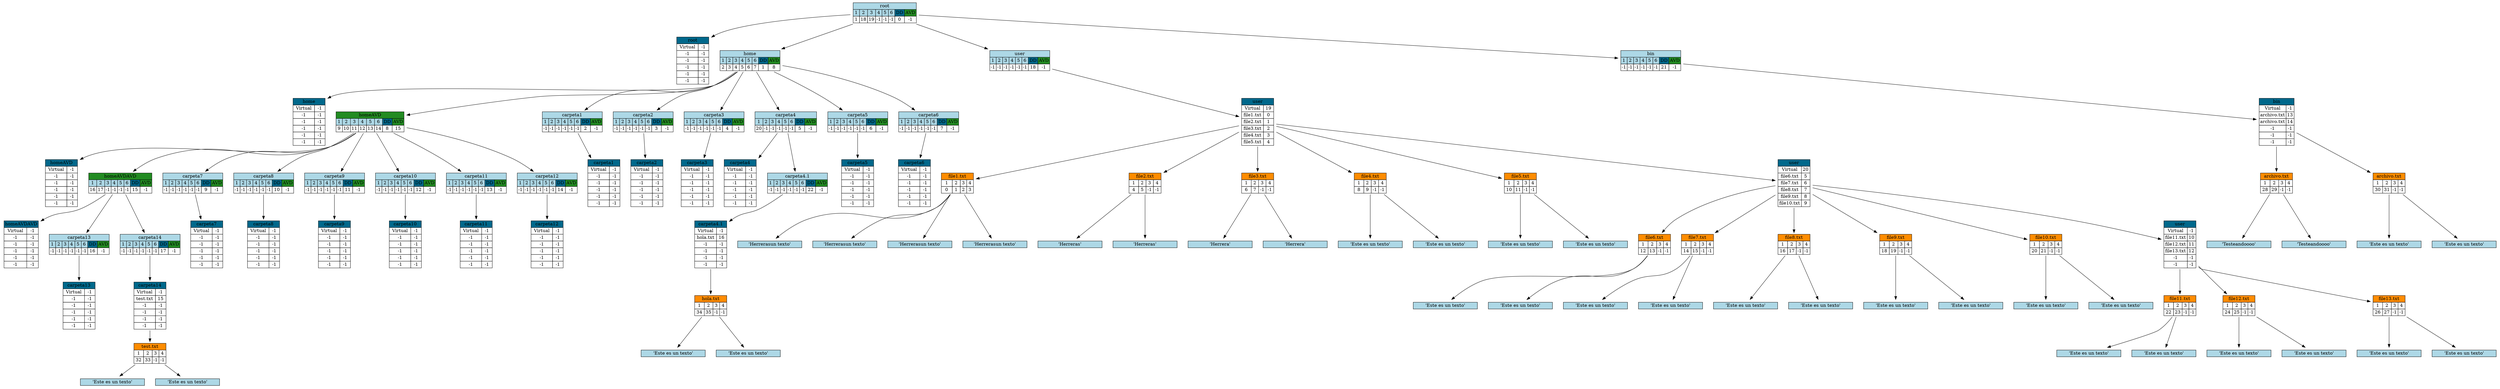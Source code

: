 digraph G{ 
node [shape=plaintext]
tbl0[label=<
<table border='0' cellborder='1' cellspacing='0'>
<tr>
<td colspan='8' bgcolor= 'lightblue' >root</td>
</tr>
<tr>
<td bgcolor='lightblue' width='20' >1</td>
<td bgcolor='lightblue' width='20' >2</td>
<td bgcolor='lightblue' width='20' >3</td>
<td bgcolor='lightblue' width='20' >4</td>
<td bgcolor='lightblue' width='20' >5</td>
<td bgcolor='lightblue' width='20' >6</td>
<td bgcolor='deepskyblue4' width='30' >DD</td>
<td bgcolor='forestgreen' width='20' >AVD</td>
</tr>
<tr>
<td width='20'>1</td>
<td width='20'>18</td>
<td width='20'>19</td>
<td width='20'>-1</td>
<td width='20'>-1</td>
<td width='20'>-1</td>
<td width='20'>0</td>
<td width='20'>-1</td>
</tr>
</table>
>];
tbl0->tbl0DD
tbl0DD[label=<
<table border='0' cellborder='1' cellspacing='0'>
<tr><td bgcolor='deepskyblue4' width='100' colspan='2'>root</td>
</tr>
<tr>
<td>Virtual</td>
<td>-1</td>
</tr>
<tr>
<td>-1</td>
<td>-1</td>
</tr>
<tr>
<td>-1</td>
<td>-1</td>
</tr>
<tr>
<td>-1</td>
<td>-1</td>
</tr>
<tr>
<td>-1</td>
<td>-1</td>
</tr>
<tr>
<td>-1</td>
<td>-1</td>
</tr>
</table>
>];
tbl0->tbl1
tbl1[label=<
<table border='0' cellborder='1' cellspacing='0'>
<tr>
<td colspan='8' bgcolor= 'lightblue' >home</td>
</tr>
<tr>
<td bgcolor='lightblue' width='20' >1</td>
<td bgcolor='lightblue' width='20' >2</td>
<td bgcolor='lightblue' width='20' >3</td>
<td bgcolor='lightblue' width='20' >4</td>
<td bgcolor='lightblue' width='20' >5</td>
<td bgcolor='lightblue' width='20' >6</td>
<td bgcolor='deepskyblue4' width='30' >DD</td>
<td bgcolor='forestgreen' width='20' >AVD</td>
</tr>
<tr>
<td width='20'>2</td>
<td width='20'>3</td>
<td width='20'>4</td>
<td width='20'>5</td>
<td width='20'>6</td>
<td width='20'>7</td>
<td width='20'>1</td>
<td width='20'>8</td>
</tr>
</table>
>];
tbl1->tbl1DD
tbl1DD[label=<
<table border='0' cellborder='1' cellspacing='0'>
<tr><td bgcolor='deepskyblue4' width='100' colspan='2'>home</td>
</tr>
<tr>
<td>Virtual</td>
<td>-1</td>
</tr>
<tr>
<td>-1</td>
<td>-1</td>
</tr>
<tr>
<td>-1</td>
<td>-1</td>
</tr>
<tr>
<td>-1</td>
<td>-1</td>
</tr>
<tr>
<td>-1</td>
<td>-1</td>
</tr>
<tr>
<td>-1</td>
<td>-1</td>
</tr>
</table>
>];
tbl1->tbl8
tbl8[label=<
<table border='0' cellborder='1' cellspacing='0'>
<tr>
<td colspan='8' bgcolor= 'forestgreen' >homeAVD</td>
</tr>
<tr>
<td bgcolor='lightblue' width='20' >1</td>
<td bgcolor='lightblue' width='20' >2</td>
<td bgcolor='lightblue' width='20' >3</td>
<td bgcolor='lightblue' width='20' >4</td>
<td bgcolor='lightblue' width='20' >5</td>
<td bgcolor='lightblue' width='20' >6</td>
<td bgcolor='deepskyblue4' width='30' >DD</td>
<td bgcolor='forestgreen' width='20' >AVD</td>
</tr>
<tr>
<td width='20'>9</td>
<td width='20'>10</td>
<td width='20'>11</td>
<td width='20'>12</td>
<td width='20'>13</td>
<td width='20'>14</td>
<td width='20'>8</td>
<td width='20'>15</td>
</tr>
</table>
>];
tbl8->tbl8DD
tbl8DD[label=<
<table border='0' cellborder='1' cellspacing='0'>
<tr><td bgcolor='deepskyblue4' width='100' colspan='2'>homeAVD</td>
</tr>
<tr>
<td>Virtual</td>
<td>-1</td>
</tr>
<tr>
<td>-1</td>
<td>-1</td>
</tr>
<tr>
<td>-1</td>
<td>-1</td>
</tr>
<tr>
<td>-1</td>
<td>-1</td>
</tr>
<tr>
<td>-1</td>
<td>-1</td>
</tr>
<tr>
<td>-1</td>
<td>-1</td>
</tr>
</table>
>];
tbl8->tbl15
tbl15[label=<
<table border='0' cellborder='1' cellspacing='0'>
<tr>
<td colspan='8' bgcolor= 'forestgreen' >homeAVDAVD</td>
</tr>
<tr>
<td bgcolor='lightblue' width='20' >1</td>
<td bgcolor='lightblue' width='20' >2</td>
<td bgcolor='lightblue' width='20' >3</td>
<td bgcolor='lightblue' width='20' >4</td>
<td bgcolor='lightblue' width='20' >5</td>
<td bgcolor='lightblue' width='20' >6</td>
<td bgcolor='deepskyblue4' width='30' >DD</td>
<td bgcolor='forestgreen' width='20' >AVD</td>
</tr>
<tr>
<td width='20'>16</td>
<td width='20'>17</td>
<td width='20'>-1</td>
<td width='20'>-1</td>
<td width='20'>-1</td>
<td width='20'>-1</td>
<td width='20'>15</td>
<td width='20'>-1</td>
</tr>
</table>
>];
tbl15->tbl15DD
tbl15DD[label=<
<table border='0' cellborder='1' cellspacing='0'>
<tr><td bgcolor='deepskyblue4' width='100' colspan='2'>homeAVDAVD</td>
</tr>
<tr>
<td>Virtual</td>
<td>-1</td>
</tr>
<tr>
<td>-1</td>
<td>-1</td>
</tr>
<tr>
<td>-1</td>
<td>-1</td>
</tr>
<tr>
<td>-1</td>
<td>-1</td>
</tr>
<tr>
<td>-1</td>
<td>-1</td>
</tr>
<tr>
<td>-1</td>
<td>-1</td>
</tr>
</table>
>];
tbl15->tbl16
tbl16[label=<
<table border='0' cellborder='1' cellspacing='0'>
<tr>
<td colspan='8' bgcolor= 'lightblue' >carpeta13</td>
</tr>
<tr>
<td bgcolor='lightblue' width='20' >1</td>
<td bgcolor='lightblue' width='20' >2</td>
<td bgcolor='lightblue' width='20' >3</td>
<td bgcolor='lightblue' width='20' >4</td>
<td bgcolor='lightblue' width='20' >5</td>
<td bgcolor='lightblue' width='20' >6</td>
<td bgcolor='deepskyblue4' width='30' >DD</td>
<td bgcolor='forestgreen' width='20' >AVD</td>
</tr>
<tr>
<td width='20'>-1</td>
<td width='20'>-1</td>
<td width='20'>-1</td>
<td width='20'>-1</td>
<td width='20'>-1</td>
<td width='20'>-1</td>
<td width='20'>16</td>
<td width='20'>-1</td>
</tr>
</table>
>];
tbl16->tbl16DD
tbl16DD[label=<
<table border='0' cellborder='1' cellspacing='0'>
<tr><td bgcolor='deepskyblue4' width='100' colspan='2'>carpeta13</td>
</tr>
<tr>
<td>Virtual</td>
<td>-1</td>
</tr>
<tr>
<td>-1</td>
<td>-1</td>
</tr>
<tr>
<td>-1</td>
<td>-1</td>
</tr>
<tr>
<td>-1</td>
<td>-1</td>
</tr>
<tr>
<td>-1</td>
<td>-1</td>
</tr>
<tr>
<td>-1</td>
<td>-1</td>
</tr>
</table>
>];
tbl15->tbl17
tbl17[label=<
<table border='0' cellborder='1' cellspacing='0'>
<tr>
<td colspan='8' bgcolor= 'lightblue' >carpeta14</td>
</tr>
<tr>
<td bgcolor='lightblue' width='20' >1</td>
<td bgcolor='lightblue' width='20' >2</td>
<td bgcolor='lightblue' width='20' >3</td>
<td bgcolor='lightblue' width='20' >4</td>
<td bgcolor='lightblue' width='20' >5</td>
<td bgcolor='lightblue' width='20' >6</td>
<td bgcolor='deepskyblue4' width='30' >DD</td>
<td bgcolor='forestgreen' width='20' >AVD</td>
</tr>
<tr>
<td width='20'>-1</td>
<td width='20'>-1</td>
<td width='20'>-1</td>
<td width='20'>-1</td>
<td width='20'>-1</td>
<td width='20'>-1</td>
<td width='20'>17</td>
<td width='20'>-1</td>
</tr>
</table>
>];
tbl17->tbl17DD
tbl17DD[label=<
<table border='0' cellborder='1' cellspacing='0'>
<tr><td bgcolor='deepskyblue4' width='100' colspan='2'>carpeta14</td>
</tr>
<tr>
<td>Virtual</td>
<td>-1</td>
</tr>
<tr>
<td>test.txt</td>
<td>15</td>
</tr>
<tr>
<td>-1</td>
<td>-1</td>
</tr>
<tr>
<td>-1</td>
<td>-1</td>
</tr>
<tr>
<td>-1</td>
<td>-1</td>
</tr>
<tr>
<td>-1</td>
<td>-1</td>
</tr>
</table>
>];
tbl17DD->tblInodo15
tblInodo15[label=<
<table border='0' cellborder='1' cellspacing='0'>
<tr><td bgcolor='darkorange' width='100' colspan='4'>test.txt</td>
</tr>
<tr>
<td>1</td>
<td>2</td>
<td>3</td>
<td>4</td>
</tr>
<tr>
<td>32</td><td>33</td><td>-1</td><td>-1</td></tr>
</table>
>];tblInodo15->tblBloque32
tblBloque32[label=<
<table border='0' cellborder='1' cellspacing='0'>
<tr>
<td width='200' bgcolor= 'lightblue' >'Este es un texto'</td>
</tr>
</table>
>];
tblInodo15->tblBloque33
tblBloque33[label=<
<table border='0' cellborder='1' cellspacing='0'>
<tr>
<td width='200' bgcolor= 'lightblue' >'Este es un texto'</td>
</tr>
</table>
>];
tbl8->tbl9
tbl9[label=<
<table border='0' cellborder='1' cellspacing='0'>
<tr>
<td colspan='8' bgcolor= 'lightblue' >carpeta7</td>
</tr>
<tr>
<td bgcolor='lightblue' width='20' >1</td>
<td bgcolor='lightblue' width='20' >2</td>
<td bgcolor='lightblue' width='20' >3</td>
<td bgcolor='lightblue' width='20' >4</td>
<td bgcolor='lightblue' width='20' >5</td>
<td bgcolor='lightblue' width='20' >6</td>
<td bgcolor='deepskyblue4' width='30' >DD</td>
<td bgcolor='forestgreen' width='20' >AVD</td>
</tr>
<tr>
<td width='20'>-1</td>
<td width='20'>-1</td>
<td width='20'>-1</td>
<td width='20'>-1</td>
<td width='20'>-1</td>
<td width='20'>-1</td>
<td width='20'>9</td>
<td width='20'>-1</td>
</tr>
</table>
>];
tbl9->tbl9DD
tbl9DD[label=<
<table border='0' cellborder='1' cellspacing='0'>
<tr><td bgcolor='deepskyblue4' width='100' colspan='2'>carpeta7</td>
</tr>
<tr>
<td>Virtual</td>
<td>-1</td>
</tr>
<tr>
<td>-1</td>
<td>-1</td>
</tr>
<tr>
<td>-1</td>
<td>-1</td>
</tr>
<tr>
<td>-1</td>
<td>-1</td>
</tr>
<tr>
<td>-1</td>
<td>-1</td>
</tr>
<tr>
<td>-1</td>
<td>-1</td>
</tr>
</table>
>];
tbl8->tbl10
tbl10[label=<
<table border='0' cellborder='1' cellspacing='0'>
<tr>
<td colspan='8' bgcolor= 'lightblue' >carpeta8</td>
</tr>
<tr>
<td bgcolor='lightblue' width='20' >1</td>
<td bgcolor='lightblue' width='20' >2</td>
<td bgcolor='lightblue' width='20' >3</td>
<td bgcolor='lightblue' width='20' >4</td>
<td bgcolor='lightblue' width='20' >5</td>
<td bgcolor='lightblue' width='20' >6</td>
<td bgcolor='deepskyblue4' width='30' >DD</td>
<td bgcolor='forestgreen' width='20' >AVD</td>
</tr>
<tr>
<td width='20'>-1</td>
<td width='20'>-1</td>
<td width='20'>-1</td>
<td width='20'>-1</td>
<td width='20'>-1</td>
<td width='20'>-1</td>
<td width='20'>10</td>
<td width='20'>-1</td>
</tr>
</table>
>];
tbl10->tbl10DD
tbl10DD[label=<
<table border='0' cellborder='1' cellspacing='0'>
<tr><td bgcolor='deepskyblue4' width='100' colspan='2'>carpeta8</td>
</tr>
<tr>
<td>Virtual</td>
<td>-1</td>
</tr>
<tr>
<td>-1</td>
<td>-1</td>
</tr>
<tr>
<td>-1</td>
<td>-1</td>
</tr>
<tr>
<td>-1</td>
<td>-1</td>
</tr>
<tr>
<td>-1</td>
<td>-1</td>
</tr>
<tr>
<td>-1</td>
<td>-1</td>
</tr>
</table>
>];
tbl8->tbl11
tbl11[label=<
<table border='0' cellborder='1' cellspacing='0'>
<tr>
<td colspan='8' bgcolor= 'lightblue' >carpeta9</td>
</tr>
<tr>
<td bgcolor='lightblue' width='20' >1</td>
<td bgcolor='lightblue' width='20' >2</td>
<td bgcolor='lightblue' width='20' >3</td>
<td bgcolor='lightblue' width='20' >4</td>
<td bgcolor='lightblue' width='20' >5</td>
<td bgcolor='lightblue' width='20' >6</td>
<td bgcolor='deepskyblue4' width='30' >DD</td>
<td bgcolor='forestgreen' width='20' >AVD</td>
</tr>
<tr>
<td width='20'>-1</td>
<td width='20'>-1</td>
<td width='20'>-1</td>
<td width='20'>-1</td>
<td width='20'>-1</td>
<td width='20'>-1</td>
<td width='20'>11</td>
<td width='20'>-1</td>
</tr>
</table>
>];
tbl11->tbl11DD
tbl11DD[label=<
<table border='0' cellborder='1' cellspacing='0'>
<tr><td bgcolor='deepskyblue4' width='100' colspan='2'>carpeta9</td>
</tr>
<tr>
<td>Virtual</td>
<td>-1</td>
</tr>
<tr>
<td>-1</td>
<td>-1</td>
</tr>
<tr>
<td>-1</td>
<td>-1</td>
</tr>
<tr>
<td>-1</td>
<td>-1</td>
</tr>
<tr>
<td>-1</td>
<td>-1</td>
</tr>
<tr>
<td>-1</td>
<td>-1</td>
</tr>
</table>
>];
tbl8->tbl12
tbl12[label=<
<table border='0' cellborder='1' cellspacing='0'>
<tr>
<td colspan='8' bgcolor= 'lightblue' >carpeta10</td>
</tr>
<tr>
<td bgcolor='lightblue' width='20' >1</td>
<td bgcolor='lightblue' width='20' >2</td>
<td bgcolor='lightblue' width='20' >3</td>
<td bgcolor='lightblue' width='20' >4</td>
<td bgcolor='lightblue' width='20' >5</td>
<td bgcolor='lightblue' width='20' >6</td>
<td bgcolor='deepskyblue4' width='30' >DD</td>
<td bgcolor='forestgreen' width='20' >AVD</td>
</tr>
<tr>
<td width='20'>-1</td>
<td width='20'>-1</td>
<td width='20'>-1</td>
<td width='20'>-1</td>
<td width='20'>-1</td>
<td width='20'>-1</td>
<td width='20'>12</td>
<td width='20'>-1</td>
</tr>
</table>
>];
tbl12->tbl12DD
tbl12DD[label=<
<table border='0' cellborder='1' cellspacing='0'>
<tr><td bgcolor='deepskyblue4' width='100' colspan='2'>carpeta10</td>
</tr>
<tr>
<td>Virtual</td>
<td>-1</td>
</tr>
<tr>
<td>-1</td>
<td>-1</td>
</tr>
<tr>
<td>-1</td>
<td>-1</td>
</tr>
<tr>
<td>-1</td>
<td>-1</td>
</tr>
<tr>
<td>-1</td>
<td>-1</td>
</tr>
<tr>
<td>-1</td>
<td>-1</td>
</tr>
</table>
>];
tbl8->tbl13
tbl13[label=<
<table border='0' cellborder='1' cellspacing='0'>
<tr>
<td colspan='8' bgcolor= 'lightblue' >carpeta11</td>
</tr>
<tr>
<td bgcolor='lightblue' width='20' >1</td>
<td bgcolor='lightblue' width='20' >2</td>
<td bgcolor='lightblue' width='20' >3</td>
<td bgcolor='lightblue' width='20' >4</td>
<td bgcolor='lightblue' width='20' >5</td>
<td bgcolor='lightblue' width='20' >6</td>
<td bgcolor='deepskyblue4' width='30' >DD</td>
<td bgcolor='forestgreen' width='20' >AVD</td>
</tr>
<tr>
<td width='20'>-1</td>
<td width='20'>-1</td>
<td width='20'>-1</td>
<td width='20'>-1</td>
<td width='20'>-1</td>
<td width='20'>-1</td>
<td width='20'>13</td>
<td width='20'>-1</td>
</tr>
</table>
>];
tbl13->tbl13DD
tbl13DD[label=<
<table border='0' cellborder='1' cellspacing='0'>
<tr><td bgcolor='deepskyblue4' width='100' colspan='2'>carpeta11</td>
</tr>
<tr>
<td>Virtual</td>
<td>-1</td>
</tr>
<tr>
<td>-1</td>
<td>-1</td>
</tr>
<tr>
<td>-1</td>
<td>-1</td>
</tr>
<tr>
<td>-1</td>
<td>-1</td>
</tr>
<tr>
<td>-1</td>
<td>-1</td>
</tr>
<tr>
<td>-1</td>
<td>-1</td>
</tr>
</table>
>];
tbl8->tbl14
tbl14[label=<
<table border='0' cellborder='1' cellspacing='0'>
<tr>
<td colspan='8' bgcolor= 'lightblue' >carpeta12</td>
</tr>
<tr>
<td bgcolor='lightblue' width='20' >1</td>
<td bgcolor='lightblue' width='20' >2</td>
<td bgcolor='lightblue' width='20' >3</td>
<td bgcolor='lightblue' width='20' >4</td>
<td bgcolor='lightblue' width='20' >5</td>
<td bgcolor='lightblue' width='20' >6</td>
<td bgcolor='deepskyblue4' width='30' >DD</td>
<td bgcolor='forestgreen' width='20' >AVD</td>
</tr>
<tr>
<td width='20'>-1</td>
<td width='20'>-1</td>
<td width='20'>-1</td>
<td width='20'>-1</td>
<td width='20'>-1</td>
<td width='20'>-1</td>
<td width='20'>14</td>
<td width='20'>-1</td>
</tr>
</table>
>];
tbl14->tbl14DD
tbl14DD[label=<
<table border='0' cellborder='1' cellspacing='0'>
<tr><td bgcolor='deepskyblue4' width='100' colspan='2'>carpeta12</td>
</tr>
<tr>
<td>Virtual</td>
<td>-1</td>
</tr>
<tr>
<td>-1</td>
<td>-1</td>
</tr>
<tr>
<td>-1</td>
<td>-1</td>
</tr>
<tr>
<td>-1</td>
<td>-1</td>
</tr>
<tr>
<td>-1</td>
<td>-1</td>
</tr>
<tr>
<td>-1</td>
<td>-1</td>
</tr>
</table>
>];
tbl1->tbl2
tbl2[label=<
<table border='0' cellborder='1' cellspacing='0'>
<tr>
<td colspan='8' bgcolor= 'lightblue' >carpeta1</td>
</tr>
<tr>
<td bgcolor='lightblue' width='20' >1</td>
<td bgcolor='lightblue' width='20' >2</td>
<td bgcolor='lightblue' width='20' >3</td>
<td bgcolor='lightblue' width='20' >4</td>
<td bgcolor='lightblue' width='20' >5</td>
<td bgcolor='lightblue' width='20' >6</td>
<td bgcolor='deepskyblue4' width='30' >DD</td>
<td bgcolor='forestgreen' width='20' >AVD</td>
</tr>
<tr>
<td width='20'>-1</td>
<td width='20'>-1</td>
<td width='20'>-1</td>
<td width='20'>-1</td>
<td width='20'>-1</td>
<td width='20'>-1</td>
<td width='20'>2</td>
<td width='20'>-1</td>
</tr>
</table>
>];
tbl2->tbl2DD
tbl2DD[label=<
<table border='0' cellborder='1' cellspacing='0'>
<tr><td bgcolor='deepskyblue4' width='100' colspan='2'>carpeta1</td>
</tr>
<tr>
<td>Virtual</td>
<td>-1</td>
</tr>
<tr>
<td>-1</td>
<td>-1</td>
</tr>
<tr>
<td>-1</td>
<td>-1</td>
</tr>
<tr>
<td>-1</td>
<td>-1</td>
</tr>
<tr>
<td>-1</td>
<td>-1</td>
</tr>
<tr>
<td>-1</td>
<td>-1</td>
</tr>
</table>
>];
tbl1->tbl3
tbl3[label=<
<table border='0' cellborder='1' cellspacing='0'>
<tr>
<td colspan='8' bgcolor= 'lightblue' >carpeta2</td>
</tr>
<tr>
<td bgcolor='lightblue' width='20' >1</td>
<td bgcolor='lightblue' width='20' >2</td>
<td bgcolor='lightblue' width='20' >3</td>
<td bgcolor='lightblue' width='20' >4</td>
<td bgcolor='lightblue' width='20' >5</td>
<td bgcolor='lightblue' width='20' >6</td>
<td bgcolor='deepskyblue4' width='30' >DD</td>
<td bgcolor='forestgreen' width='20' >AVD</td>
</tr>
<tr>
<td width='20'>-1</td>
<td width='20'>-1</td>
<td width='20'>-1</td>
<td width='20'>-1</td>
<td width='20'>-1</td>
<td width='20'>-1</td>
<td width='20'>3</td>
<td width='20'>-1</td>
</tr>
</table>
>];
tbl3->tbl3DD
tbl3DD[label=<
<table border='0' cellborder='1' cellspacing='0'>
<tr><td bgcolor='deepskyblue4' width='100' colspan='2'>carpeta2</td>
</tr>
<tr>
<td>Virtual</td>
<td>-1</td>
</tr>
<tr>
<td>-1</td>
<td>-1</td>
</tr>
<tr>
<td>-1</td>
<td>-1</td>
</tr>
<tr>
<td>-1</td>
<td>-1</td>
</tr>
<tr>
<td>-1</td>
<td>-1</td>
</tr>
<tr>
<td>-1</td>
<td>-1</td>
</tr>
</table>
>];
tbl1->tbl4
tbl4[label=<
<table border='0' cellborder='1' cellspacing='0'>
<tr>
<td colspan='8' bgcolor= 'lightblue' >carpeta3</td>
</tr>
<tr>
<td bgcolor='lightblue' width='20' >1</td>
<td bgcolor='lightblue' width='20' >2</td>
<td bgcolor='lightblue' width='20' >3</td>
<td bgcolor='lightblue' width='20' >4</td>
<td bgcolor='lightblue' width='20' >5</td>
<td bgcolor='lightblue' width='20' >6</td>
<td bgcolor='deepskyblue4' width='30' >DD</td>
<td bgcolor='forestgreen' width='20' >AVD</td>
</tr>
<tr>
<td width='20'>-1</td>
<td width='20'>-1</td>
<td width='20'>-1</td>
<td width='20'>-1</td>
<td width='20'>-1</td>
<td width='20'>-1</td>
<td width='20'>4</td>
<td width='20'>-1</td>
</tr>
</table>
>];
tbl4->tbl4DD
tbl4DD[label=<
<table border='0' cellborder='1' cellspacing='0'>
<tr><td bgcolor='deepskyblue4' width='100' colspan='2'>carpeta3</td>
</tr>
<tr>
<td>Virtual</td>
<td>-1</td>
</tr>
<tr>
<td>-1</td>
<td>-1</td>
</tr>
<tr>
<td>-1</td>
<td>-1</td>
</tr>
<tr>
<td>-1</td>
<td>-1</td>
</tr>
<tr>
<td>-1</td>
<td>-1</td>
</tr>
<tr>
<td>-1</td>
<td>-1</td>
</tr>
</table>
>];
tbl1->tbl5
tbl5[label=<
<table border='0' cellborder='1' cellspacing='0'>
<tr>
<td colspan='8' bgcolor= 'lightblue' >carpeta4</td>
</tr>
<tr>
<td bgcolor='lightblue' width='20' >1</td>
<td bgcolor='lightblue' width='20' >2</td>
<td bgcolor='lightblue' width='20' >3</td>
<td bgcolor='lightblue' width='20' >4</td>
<td bgcolor='lightblue' width='20' >5</td>
<td bgcolor='lightblue' width='20' >6</td>
<td bgcolor='deepskyblue4' width='30' >DD</td>
<td bgcolor='forestgreen' width='20' >AVD</td>
</tr>
<tr>
<td width='20'>20</td>
<td width='20'>-1</td>
<td width='20'>-1</td>
<td width='20'>-1</td>
<td width='20'>-1</td>
<td width='20'>-1</td>
<td width='20'>5</td>
<td width='20'>-1</td>
</tr>
</table>
>];
tbl5->tbl5DD
tbl5DD[label=<
<table border='0' cellborder='1' cellspacing='0'>
<tr><td bgcolor='deepskyblue4' width='100' colspan='2'>carpeta4</td>
</tr>
<tr>
<td>Virtual</td>
<td>-1</td>
</tr>
<tr>
<td>-1</td>
<td>-1</td>
</tr>
<tr>
<td>-1</td>
<td>-1</td>
</tr>
<tr>
<td>-1</td>
<td>-1</td>
</tr>
<tr>
<td>-1</td>
<td>-1</td>
</tr>
<tr>
<td>-1</td>
<td>-1</td>
</tr>
</table>
>];
tbl5->tbl20
tbl20[label=<
<table border='0' cellborder='1' cellspacing='0'>
<tr>
<td colspan='8' bgcolor= 'lightblue' >carpeta4.1</td>
</tr>
<tr>
<td bgcolor='lightblue' width='20' >1</td>
<td bgcolor='lightblue' width='20' >2</td>
<td bgcolor='lightblue' width='20' >3</td>
<td bgcolor='lightblue' width='20' >4</td>
<td bgcolor='lightblue' width='20' >5</td>
<td bgcolor='lightblue' width='20' >6</td>
<td bgcolor='deepskyblue4' width='30' >DD</td>
<td bgcolor='forestgreen' width='20' >AVD</td>
</tr>
<tr>
<td width='20'>-1</td>
<td width='20'>-1</td>
<td width='20'>-1</td>
<td width='20'>-1</td>
<td width='20'>-1</td>
<td width='20'>-1</td>
<td width='20'>22</td>
<td width='20'>-1</td>
</tr>
</table>
>];
tbl20->tbl20DD
tbl20DD[label=<
<table border='0' cellborder='1' cellspacing='0'>
<tr><td bgcolor='deepskyblue4' width='100' colspan='2'>carpeta4.1</td>
</tr>
<tr>
<td>Virtual</td>
<td>-1</td>
</tr>
<tr>
<td>hola.txt</td>
<td>16</td>
</tr>
<tr>
<td>-1</td>
<td>-1</td>
</tr>
<tr>
<td>-1</td>
<td>-1</td>
</tr>
<tr>
<td>-1</td>
<td>-1</td>
</tr>
<tr>
<td>-1</td>
<td>-1</td>
</tr>
</table>
>];
tbl20DD->tblInodo16
tblInodo16[label=<
<table border='0' cellborder='1' cellspacing='0'>
<tr><td bgcolor='darkorange' width='100' colspan='4'>hola.txt</td>
</tr>
<tr>
<td>1</td>
<td>2</td>
<td>3</td>
<td>4</td>
</tr>
<tr>
<td>34</td><td>35</td><td>-1</td><td>-1</td></tr>
</table>
>];tblInodo16->tblBloque34
tblBloque34[label=<
<table border='0' cellborder='1' cellspacing='0'>
<tr>
<td width='200' bgcolor= 'lightblue' >'Este es un texto'</td>
</tr>
</table>
>];
tblInodo16->tblBloque35
tblBloque35[label=<
<table border='0' cellborder='1' cellspacing='0'>
<tr>
<td width='200' bgcolor= 'lightblue' >'Este es un texto'</td>
</tr>
</table>
>];
tbl1->tbl6
tbl6[label=<
<table border='0' cellborder='1' cellspacing='0'>
<tr>
<td colspan='8' bgcolor= 'lightblue' >carpeta5</td>
</tr>
<tr>
<td bgcolor='lightblue' width='20' >1</td>
<td bgcolor='lightblue' width='20' >2</td>
<td bgcolor='lightblue' width='20' >3</td>
<td bgcolor='lightblue' width='20' >4</td>
<td bgcolor='lightblue' width='20' >5</td>
<td bgcolor='lightblue' width='20' >6</td>
<td bgcolor='deepskyblue4' width='30' >DD</td>
<td bgcolor='forestgreen' width='20' >AVD</td>
</tr>
<tr>
<td width='20'>-1</td>
<td width='20'>-1</td>
<td width='20'>-1</td>
<td width='20'>-1</td>
<td width='20'>-1</td>
<td width='20'>-1</td>
<td width='20'>6</td>
<td width='20'>-1</td>
</tr>
</table>
>];
tbl6->tbl6DD
tbl6DD[label=<
<table border='0' cellborder='1' cellspacing='0'>
<tr><td bgcolor='deepskyblue4' width='100' colspan='2'>carpeta5</td>
</tr>
<tr>
<td>Virtual</td>
<td>-1</td>
</tr>
<tr>
<td>-1</td>
<td>-1</td>
</tr>
<tr>
<td>-1</td>
<td>-1</td>
</tr>
<tr>
<td>-1</td>
<td>-1</td>
</tr>
<tr>
<td>-1</td>
<td>-1</td>
</tr>
<tr>
<td>-1</td>
<td>-1</td>
</tr>
</table>
>];
tbl1->tbl7
tbl7[label=<
<table border='0' cellborder='1' cellspacing='0'>
<tr>
<td colspan='8' bgcolor= 'lightblue' >carpeta6</td>
</tr>
<tr>
<td bgcolor='lightblue' width='20' >1</td>
<td bgcolor='lightblue' width='20' >2</td>
<td bgcolor='lightblue' width='20' >3</td>
<td bgcolor='lightblue' width='20' >4</td>
<td bgcolor='lightblue' width='20' >5</td>
<td bgcolor='lightblue' width='20' >6</td>
<td bgcolor='deepskyblue4' width='30' >DD</td>
<td bgcolor='forestgreen' width='20' >AVD</td>
</tr>
<tr>
<td width='20'>-1</td>
<td width='20'>-1</td>
<td width='20'>-1</td>
<td width='20'>-1</td>
<td width='20'>-1</td>
<td width='20'>-1</td>
<td width='20'>7</td>
<td width='20'>-1</td>
</tr>
</table>
>];
tbl7->tbl7DD
tbl7DD[label=<
<table border='0' cellborder='1' cellspacing='0'>
<tr><td bgcolor='deepskyblue4' width='100' colspan='2'>carpeta6</td>
</tr>
<tr>
<td>Virtual</td>
<td>-1</td>
</tr>
<tr>
<td>-1</td>
<td>-1</td>
</tr>
<tr>
<td>-1</td>
<td>-1</td>
</tr>
<tr>
<td>-1</td>
<td>-1</td>
</tr>
<tr>
<td>-1</td>
<td>-1</td>
</tr>
<tr>
<td>-1</td>
<td>-1</td>
</tr>
</table>
>];
tbl0->tbl18
tbl18[label=<
<table border='0' cellborder='1' cellspacing='0'>
<tr>
<td colspan='8' bgcolor= 'lightblue' >user</td>
</tr>
<tr>
<td bgcolor='lightblue' width='20' >1</td>
<td bgcolor='lightblue' width='20' >2</td>
<td bgcolor='lightblue' width='20' >3</td>
<td bgcolor='lightblue' width='20' >4</td>
<td bgcolor='lightblue' width='20' >5</td>
<td bgcolor='lightblue' width='20' >6</td>
<td bgcolor='deepskyblue4' width='30' >DD</td>
<td bgcolor='forestgreen' width='20' >AVD</td>
</tr>
<tr>
<td width='20'>-1</td>
<td width='20'>-1</td>
<td width='20'>-1</td>
<td width='20'>-1</td>
<td width='20'>-1</td>
<td width='20'>-1</td>
<td width='20'>18</td>
<td width='20'>-1</td>
</tr>
</table>
>];
tbl18->tbl18DD
tbl18DD[label=<
<table border='0' cellborder='1' cellspacing='0'>
<tr><td bgcolor='deepskyblue4' width='100' colspan='2'>user</td>
</tr>
<tr>
<td>Virtual</td>
<td>19</td>
</tr>
<tr>
<td>file1.txt</td>
<td>0</td>
</tr>
<tr>
<td>file2.txt</td>
<td>1</td>
</tr>
<tr>
<td>file3.txt</td>
<td>2</td>
</tr>
<tr>
<td>file4.txt</td>
<td>3</td>
</tr>
<tr>
<td>file5.txt</td>
<td>4</td>
</tr>
</table>
>];
tbl18DD->tblInodo0
tblInodo0[label=<
<table border='0' cellborder='1' cellspacing='0'>
<tr><td bgcolor='darkorange' width='100' colspan='4'>file1.txt</td>
</tr>
<tr>
<td>1</td>
<td>2</td>
<td>3</td>
<td>4</td>
</tr>
<tr>
<td>0</td><td>1</td><td>2</td><td>3</td></tr>
</table>
>];tblInodo0->tblBloque0
tblBloque0[label=<
<table border='0' cellborder='1' cellspacing='0'>
<tr>
<td width='200' bgcolor= 'lightblue' >'Herrerasun texto'</td>
</tr>
</table>
>];
tblInodo0->tblBloque1
tblBloque1[label=<
<table border='0' cellborder='1' cellspacing='0'>
<tr>
<td width='200' bgcolor= 'lightblue' >'Herrerasun texto'</td>
</tr>
</table>
>];
tblInodo0->tblBloque2
tblBloque2[label=<
<table border='0' cellborder='1' cellspacing='0'>
<tr>
<td width='200' bgcolor= 'lightblue' >'Herrerasun texto'</td>
</tr>
</table>
>];
tblInodo0->tblBloque3
tblBloque3[label=<
<table border='0' cellborder='1' cellspacing='0'>
<tr>
<td width='200' bgcolor= 'lightblue' >'Herrerasun texto'</td>
</tr>
</table>
>];
tbl18DD->tblInodo1
tblInodo1[label=<
<table border='0' cellborder='1' cellspacing='0'>
<tr><td bgcolor='darkorange' width='100' colspan='4'>file2.txt</td>
</tr>
<tr>
<td>1</td>
<td>2</td>
<td>3</td>
<td>4</td>
</tr>
<tr>
<td>4</td><td>5</td><td>-1</td><td>-1</td></tr>
</table>
>];tblInodo1->tblBloque4
tblBloque4[label=<
<table border='0' cellborder='1' cellspacing='0'>
<tr>
<td width='200' bgcolor= 'lightblue' >'Herreras'</td>
</tr>
</table>
>];
tblInodo1->tblBloque5
tblBloque5[label=<
<table border='0' cellborder='1' cellspacing='0'>
<tr>
<td width='200' bgcolor= 'lightblue' >'Herreras'</td>
</tr>
</table>
>];
tbl18DD->tblInodo2
tblInodo2[label=<
<table border='0' cellborder='1' cellspacing='0'>
<tr><td bgcolor='darkorange' width='100' colspan='4'>file3.txt</td>
</tr>
<tr>
<td>1</td>
<td>2</td>
<td>3</td>
<td>4</td>
</tr>
<tr>
<td>6</td><td>7</td><td>-1</td><td>-1</td></tr>
</table>
>];tblInodo2->tblBloque6
tblBloque6[label=<
<table border='0' cellborder='1' cellspacing='0'>
<tr>
<td width='200' bgcolor= 'lightblue' >'Herrera'</td>
</tr>
</table>
>];
tblInodo2->tblBloque7
tblBloque7[label=<
<table border='0' cellborder='1' cellspacing='0'>
<tr>
<td width='200' bgcolor= 'lightblue' >'Herrera'</td>
</tr>
</table>
>];
tbl18DD->tblInodo3
tblInodo3[label=<
<table border='0' cellborder='1' cellspacing='0'>
<tr><td bgcolor='darkorange' width='100' colspan='4'>file4.txt</td>
</tr>
<tr>
<td>1</td>
<td>2</td>
<td>3</td>
<td>4</td>
</tr>
<tr>
<td>8</td><td>9</td><td>-1</td><td>-1</td></tr>
</table>
>];tblInodo3->tblBloque8
tblBloque8[label=<
<table border='0' cellborder='1' cellspacing='0'>
<tr>
<td width='200' bgcolor= 'lightblue' >'Este es un texto'</td>
</tr>
</table>
>];
tblInodo3->tblBloque9
tblBloque9[label=<
<table border='0' cellborder='1' cellspacing='0'>
<tr>
<td width='200' bgcolor= 'lightblue' >'Este es un texto'</td>
</tr>
</table>
>];
tbl18DD->tblInodo4
tblInodo4[label=<
<table border='0' cellborder='1' cellspacing='0'>
<tr><td bgcolor='darkorange' width='100' colspan='4'>file5.txt</td>
</tr>
<tr>
<td>1</td>
<td>2</td>
<td>3</td>
<td>4</td>
</tr>
<tr>
<td>10</td><td>11</td><td>-1</td><td>-1</td></tr>
</table>
>];tblInodo4->tblBloque10
tblBloque10[label=<
<table border='0' cellborder='1' cellspacing='0'>
<tr>
<td width='200' bgcolor= 'lightblue' >'Este es un texto'</td>
</tr>
</table>
>];
tblInodo4->tblBloque11
tblBloque11[label=<
<table border='0' cellborder='1' cellspacing='0'>
<tr>
<td width='200' bgcolor= 'lightblue' >'Este es un texto'</td>
</tr>
</table>
>];
tbl18DD-> tbl19DDDD;
tbl19DDDD[label=<
<table border='0' cellborder='1' cellspacing='0'>
<tr><td bgcolor='deepskyblue4' width='100' colspan='2'>user</td>
</tr>
<tr>
<td>Virtual</td>
<td>20</td>
</tr>
<tr>
<td>file6.txt</td>
<td>5</td>
</tr>
<tr>
<td>file7.txt</td>
<td>6</td>
</tr>
<tr>
<td>file8.txt</td>
<td>7</td>
</tr>
<tr>
<td>file9.txt</td>
<td>8</td>
</tr>
<tr>
<td>file10.txt</td>
<td>9</td>
</tr>
</table>
>];
tbl19DDDD->tblInodo5
tblInodo5[label=<
<table border='0' cellborder='1' cellspacing='0'>
<tr><td bgcolor='darkorange' width='100' colspan='4'>file6.txt</td>
</tr>
<tr>
<td>1</td>
<td>2</td>
<td>3</td>
<td>4</td>
</tr>
<tr>
<td>12</td><td>13</td><td>-1</td><td>-1</td></tr>
</table>
>];tblInodo5->tblBloque12
tblBloque12[label=<
<table border='0' cellborder='1' cellspacing='0'>
<tr>
<td width='200' bgcolor= 'lightblue' >'Este es un texto'</td>
</tr>
</table>
>];
tblInodo5->tblBloque13
tblBloque13[label=<
<table border='0' cellborder='1' cellspacing='0'>
<tr>
<td width='200' bgcolor= 'lightblue' >'Este es un texto'</td>
</tr>
</table>
>];
tbl19DDDD->tblInodo6
tblInodo6[label=<
<table border='0' cellborder='1' cellspacing='0'>
<tr><td bgcolor='darkorange' width='100' colspan='4'>file7.txt</td>
</tr>
<tr>
<td>1</td>
<td>2</td>
<td>3</td>
<td>4</td>
</tr>
<tr>
<td>14</td><td>15</td><td>-1</td><td>-1</td></tr>
</table>
>];tblInodo6->tblBloque14
tblBloque14[label=<
<table border='0' cellborder='1' cellspacing='0'>
<tr>
<td width='200' bgcolor= 'lightblue' >'Este es un texto'</td>
</tr>
</table>
>];
tblInodo6->tblBloque15
tblBloque15[label=<
<table border='0' cellborder='1' cellspacing='0'>
<tr>
<td width='200' bgcolor= 'lightblue' >'Este es un texto'</td>
</tr>
</table>
>];
tbl19DDDD->tblInodo7
tblInodo7[label=<
<table border='0' cellborder='1' cellspacing='0'>
<tr><td bgcolor='darkorange' width='100' colspan='4'>file8.txt</td>
</tr>
<tr>
<td>1</td>
<td>2</td>
<td>3</td>
<td>4</td>
</tr>
<tr>
<td>16</td><td>17</td><td>-1</td><td>-1</td></tr>
</table>
>];tblInodo7->tblBloque16
tblBloque16[label=<
<table border='0' cellborder='1' cellspacing='0'>
<tr>
<td width='200' bgcolor= 'lightblue' >'Este es un texto'</td>
</tr>
</table>
>];
tblInodo7->tblBloque17
tblBloque17[label=<
<table border='0' cellborder='1' cellspacing='0'>
<tr>
<td width='200' bgcolor= 'lightblue' >'Este es un texto'</td>
</tr>
</table>
>];
tbl19DDDD->tblInodo8
tblInodo8[label=<
<table border='0' cellborder='1' cellspacing='0'>
<tr><td bgcolor='darkorange' width='100' colspan='4'>file9.txt</td>
</tr>
<tr>
<td>1</td>
<td>2</td>
<td>3</td>
<td>4</td>
</tr>
<tr>
<td>18</td><td>19</td><td>-1</td><td>-1</td></tr>
</table>
>];tblInodo8->tblBloque18
tblBloque18[label=<
<table border='0' cellborder='1' cellspacing='0'>
<tr>
<td width='200' bgcolor= 'lightblue' >'Este es un texto'</td>
</tr>
</table>
>];
tblInodo8->tblBloque19
tblBloque19[label=<
<table border='0' cellborder='1' cellspacing='0'>
<tr>
<td width='200' bgcolor= 'lightblue' >'Este es un texto'</td>
</tr>
</table>
>];
tbl19DDDD->tblInodo9
tblInodo9[label=<
<table border='0' cellborder='1' cellspacing='0'>
<tr><td bgcolor='darkorange' width='100' colspan='4'>file10.txt</td>
</tr>
<tr>
<td>1</td>
<td>2</td>
<td>3</td>
<td>4</td>
</tr>
<tr>
<td>20</td><td>21</td><td>-1</td><td>-1</td></tr>
</table>
>];tblInodo9->tblBloque20
tblBloque20[label=<
<table border='0' cellborder='1' cellspacing='0'>
<tr>
<td width='200' bgcolor= 'lightblue' >'Este es un texto'</td>
</tr>
</table>
>];
tblInodo9->tblBloque21
tblBloque21[label=<
<table border='0' cellborder='1' cellspacing='0'>
<tr>
<td width='200' bgcolor= 'lightblue' >'Este es un texto'</td>
</tr>
</table>
>];
tbl19DDDD-> tbl20DDDD;
tbl20DDDD[label=<
<table border='0' cellborder='1' cellspacing='0'>
<tr><td bgcolor='deepskyblue4' width='100' colspan='2'>user</td>
</tr>
<tr>
<td>Virtual</td>
<td>-1</td>
</tr>
<tr>
<td>file11.txt</td>
<td>10</td>
</tr>
<tr>
<td>file12.txt</td>
<td>11</td>
</tr>
<tr>
<td>file13.txt</td>
<td>12</td>
</tr>
<tr>
<td>-1</td>
<td>-1</td>
</tr>
<tr>
<td>-1</td>
<td>-1</td>
</tr>
</table>
>];
tbl20DDDD->tblInodo10
tblInodo10[label=<
<table border='0' cellborder='1' cellspacing='0'>
<tr><td bgcolor='darkorange' width='100' colspan='4'>file11.txt</td>
</tr>
<tr>
<td>1</td>
<td>2</td>
<td>3</td>
<td>4</td>
</tr>
<tr>
<td>22</td><td>23</td><td>-1</td><td>-1</td></tr>
</table>
>];tblInodo10->tblBloque22
tblBloque22[label=<
<table border='0' cellborder='1' cellspacing='0'>
<tr>
<td width='200' bgcolor= 'lightblue' >'Este es un texto'</td>
</tr>
</table>
>];
tblInodo10->tblBloque23
tblBloque23[label=<
<table border='0' cellborder='1' cellspacing='0'>
<tr>
<td width='200' bgcolor= 'lightblue' >'Este es un texto'</td>
</tr>
</table>
>];
tbl20DDDD->tblInodo11
tblInodo11[label=<
<table border='0' cellborder='1' cellspacing='0'>
<tr><td bgcolor='darkorange' width='100' colspan='4'>file12.txt</td>
</tr>
<tr>
<td>1</td>
<td>2</td>
<td>3</td>
<td>4</td>
</tr>
<tr>
<td>24</td><td>25</td><td>-1</td><td>-1</td></tr>
</table>
>];tblInodo11->tblBloque24
tblBloque24[label=<
<table border='0' cellborder='1' cellspacing='0'>
<tr>
<td width='200' bgcolor= 'lightblue' >'Este es un texto'</td>
</tr>
</table>
>];
tblInodo11->tblBloque25
tblBloque25[label=<
<table border='0' cellborder='1' cellspacing='0'>
<tr>
<td width='200' bgcolor= 'lightblue' >'Este es un texto'</td>
</tr>
</table>
>];
tbl20DDDD->tblInodo12
tblInodo12[label=<
<table border='0' cellborder='1' cellspacing='0'>
<tr><td bgcolor='darkorange' width='100' colspan='4'>file13.txt</td>
</tr>
<tr>
<td>1</td>
<td>2</td>
<td>3</td>
<td>4</td>
</tr>
<tr>
<td>26</td><td>27</td><td>-1</td><td>-1</td></tr>
</table>
>];tblInodo12->tblBloque26
tblBloque26[label=<
<table border='0' cellborder='1' cellspacing='0'>
<tr>
<td width='200' bgcolor= 'lightblue' >'Este es un texto'</td>
</tr>
</table>
>];
tblInodo12->tblBloque27
tblBloque27[label=<
<table border='0' cellborder='1' cellspacing='0'>
<tr>
<td width='200' bgcolor= 'lightblue' >'Este es un texto'</td>
</tr>
</table>
>];
tbl0->tbl19
tbl19[label=<
<table border='0' cellborder='1' cellspacing='0'>
<tr>
<td colspan='8' bgcolor= 'lightblue' >bin</td>
</tr>
<tr>
<td bgcolor='lightblue' width='20' >1</td>
<td bgcolor='lightblue' width='20' >2</td>
<td bgcolor='lightblue' width='20' >3</td>
<td bgcolor='lightblue' width='20' >4</td>
<td bgcolor='lightblue' width='20' >5</td>
<td bgcolor='lightblue' width='20' >6</td>
<td bgcolor='deepskyblue4' width='30' >DD</td>
<td bgcolor='forestgreen' width='20' >AVD</td>
</tr>
<tr>
<td width='20'>-1</td>
<td width='20'>-1</td>
<td width='20'>-1</td>
<td width='20'>-1</td>
<td width='20'>-1</td>
<td width='20'>-1</td>
<td width='20'>21</td>
<td width='20'>-1</td>
</tr>
</table>
>];
tbl19->tbl19DD
tbl19DD[label=<
<table border='0' cellborder='1' cellspacing='0'>
<tr><td bgcolor='deepskyblue4' width='100' colspan='2'>bin</td>
</tr>
<tr>
<td>Virtual</td>
<td>-1</td>
</tr>
<tr>
<td>archivo.txt</td>
<td>13</td>
</tr>
<tr>
<td>archivo.txt</td>
<td>14</td>
</tr>
<tr>
<td>-1</td>
<td>-1</td>
</tr>
<tr>
<td>-1</td>
<td>-1</td>
</tr>
<tr>
<td>-1</td>
<td>-1</td>
</tr>
</table>
>];
tbl19DD->tblInodo13
tblInodo13[label=<
<table border='0' cellborder='1' cellspacing='0'>
<tr><td bgcolor='darkorange' width='100' colspan='4'>archivo.txt</td>
</tr>
<tr>
<td>1</td>
<td>2</td>
<td>3</td>
<td>4</td>
</tr>
<tr>
<td>28</td><td>29</td><td>-1</td><td>-1</td></tr>
</table>
>];tblInodo13->tblBloque28
tblBloque28[label=<
<table border='0' cellborder='1' cellspacing='0'>
<tr>
<td width='200' bgcolor= 'lightblue' >'Testeandoooo'</td>
</tr>
</table>
>];
tblInodo13->tblBloque29
tblBloque29[label=<
<table border='0' cellborder='1' cellspacing='0'>
<tr>
<td width='200' bgcolor= 'lightblue' >'Testeandoooo'</td>
</tr>
</table>
>];
tbl19DD->tblInodo14
tblInodo14[label=<
<table border='0' cellborder='1' cellspacing='0'>
<tr><td bgcolor='darkorange' width='100' colspan='4'>archivo.txt</td>
</tr>
<tr>
<td>1</td>
<td>2</td>
<td>3</td>
<td>4</td>
</tr>
<tr>
<td>30</td><td>31</td><td>-1</td><td>-1</td></tr>
</table>
>];tblInodo14->tblBloque30
tblBloque30[label=<
<table border='0' cellborder='1' cellspacing='0'>
<tr>
<td width='200' bgcolor= 'lightblue' >'Este es un texto'</td>
</tr>
</table>
>];
tblInodo14->tblBloque31
tblBloque31[label=<
<table border='0' cellborder='1' cellspacing='0'>
<tr>
<td width='200' bgcolor= 'lightblue' >'Este es un texto'</td>
</tr>
</table>
>];
}